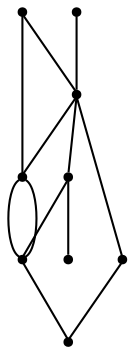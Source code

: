 graph {
  node [shape=point,comment="{\"directed\":false,\"doi\":\"10.1007/978-3-642-11805-0_9\",\"figure\":\"2 (3)\"}"]

  v0 [pos="887.5016379156777,796.4558007750848"]
  v1 [pos="894.1357362614121,674.215486291442"]
  v2 [pos="896.5750623037649,987.195911970042"]
  v3 [pos="814.2388411411018,674.215486291442"]
  v4 [pos="804.506605458814,988.3796613596904"]
  v5 [pos="757.6592657044876,674.215486291442"]
  v6 [pos="681.7152860685836,988.3588636995563"]
  v7 [pos="621.6872984509135,674.215486291442"]
  v8 [pos="617.9470356342404,988.3588636995564"]

  v8 -- v6 [id="-3",pos="617.9470356342404,988.3588636995564 681.7152860685836,988.3588636995563 681.7152860685836,988.3588636995563 681.7152860685836,988.3588636995563"]
  v6 -- v4 [id="-4",pos="681.7152860685836,988.3588636995563 804.506605458814,988.3796613596904 804.506605458814,988.3796613596904 804.506605458814,988.3796613596904"]
  v4 -- v2 [id="-5",pos="804.506605458814,988.3796613596904 896.5750623037649,987.195911970042 896.5750623037649,987.195911970042 896.5750623037649,987.195911970042"]
  v7 -- v5 [id="-8",pos="621.6872984509135,674.215486291442 757.6592657044876,674.215486291442 757.6592657044876,674.215486291442 757.6592657044876,674.215486291442"]
  v5 -- v3 [id="-9",pos="757.6592657044876,674.215486291442 814.2388411411018,674.215486291442 814.2388411411018,674.215486291442 814.2388411411018,674.215486291442"]
  v3 -- v1 [id="-10",pos="814.2388411411018,674.215486291442 894.1357362614121,674.215486291442 894.1357362614121,674.215486291442 894.1357362614121,674.215486291442"]
  v0 -- v1 [id="-13",pos="887.5016379156777,796.4558007750848 885.2003809679101,780.0858235221093 888.4221061426308,763.4765208614542 896.0496579902116,739.9685926341045 906.4031976744186,708.0862248584475 891.9299638969953,668.4760317099212 894.1357362614121,674.215486291442"]
  v7 -- v6 [id="-15",pos="621.6872984509135,674.215486291442 635.7894518120344,681.6850263499248 646.1513264500817,702.4674221462672 652.2016758053801,728.7396370011144 654.499196287643,738.7222594598325 655.5875122070312,749.6263391051627 656.759241290425,759.7758516562103 658.8441250113553,777.9449928360754 656.2213504525117,797.4268670592643 654.7577071078988,815.5919377490725 651.7596687494322,852.9096817787245 655.0579563229583,888.5435149529965 664.1480188059252,924.8525406654433 669.4853796670603,946.1559591890583 672.3708007102789,968.4932821871051 681.7152860685836,988.3588636995563"]
  v6 -- v5 [id="-16",pos="681.7152860685836,988.3588636995563 686.6606018776117,978.5262769602764 684.3672806850699,957.7769538956456 683.9544141547624,946.4770190922899 683.4707323296125,933.1845794061215 682.6534614740416,919.7756219420768 682.4074848973473,906.4625753999958 681.7069670211437,868.252630831015 684.6465970771256,832.6271930424851 690.2674736200377,794.9469209921479 693.3864642475926,774.0309622408162 699.1949726903161,749.8512336808019 707.9139070377793,730.948641073824 713.505579429449,718.827484901505 719.2848837209302,709.0990136657095 728.5334375780682,697.8031493524106 735.8179963577625,688.8834336097792 743.1359585784202,682.1182791353474 757.6592657044876,674.215486291442"]
  v6 -- v0 [id="-17",pos="681.7152860685836,988.3588636995563 690.2549393764762,987.2584957546655 696.2344098113304,980.2183287957699 700.1247972355333,967.5097500271265 704.2153508031091,954.1422606805356 709.5818521898846,939.5912763499248 716.8706102593001,927.7575985378687 746.9638020360193,878.9107002335363 774.8303522509198,886.9720513854362 804.6066885305005,870.7244359180178 827.5278752171715,858.2239609535292 843.5898402724155,847.6493365971727 887.5016379156777,796.4558007750848"]
  v5 -- v3 [id="-18",pos="757.6592657044876,674.215486291442 770.1352282147075,705.35187316278 790.0833814044331,719.4403480606848 807.1502492150595,684.1609019269845 809.4603039408838,679.3841818453084 811.8453732512718,676.191136801363 814.2388411411018,674.215486291442"]
  v4 -- v3 [id="-19",pos="804.506605458814,988.3796613596904 805.4823040629542,985.0118396489305 806.566484318223,981.5063844931244 807.7631546375363,977.825898264875 818.1166943217432,945.9351351034759 803.6017221495163,906.3414783208054 805.8450972446175,912.0686578307486 796.5006596055141,888.2308504355071 798.6063488982444,868.8947506374781 809.193394541186,836.2827475191365 819.5469342253929,804.3963092534227 805.0319620531658,764.8026524707523 807.2753371482671,770.5298319806953 797.935035173283,746.6917701798253 800.036588801894,727.3556703817962 810.6236344448355,694.7395967733978 812.7877320400504,688.0746781166151 813.8677130055981,681.0721631907451 814.2388411411018,674.215486291442"]
}
